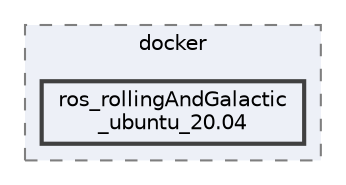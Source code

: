digraph "smacc2_ci/docker/ros_rollingAndGalactic_ubuntu_20.04"
{
 // LATEX_PDF_SIZE
  bgcolor="transparent";
  edge [fontname=Helvetica,fontsize=10,labelfontname=Helvetica,labelfontsize=10];
  node [fontname=Helvetica,fontsize=10,shape=box,height=0.2,width=0.4];
  compound=true
  subgraph clusterdir_2a10163b57aef0743977002cc27ad521 {
    graph [ bgcolor="#edf0f7", pencolor="grey50", label="docker", fontname=Helvetica,fontsize=10 style="filled,dashed", URL="dir_2a10163b57aef0743977002cc27ad521.html",tooltip=""]
  dir_5a07049fd17838cd4a6f17978a5282ad [label="ros_rollingAndGalactic\l_ubuntu_20.04", fillcolor="#edf0f7", color="grey25", style="filled,bold", URL="dir_5a07049fd17838cd4a6f17978a5282ad.html",tooltip=""];
  }
}
